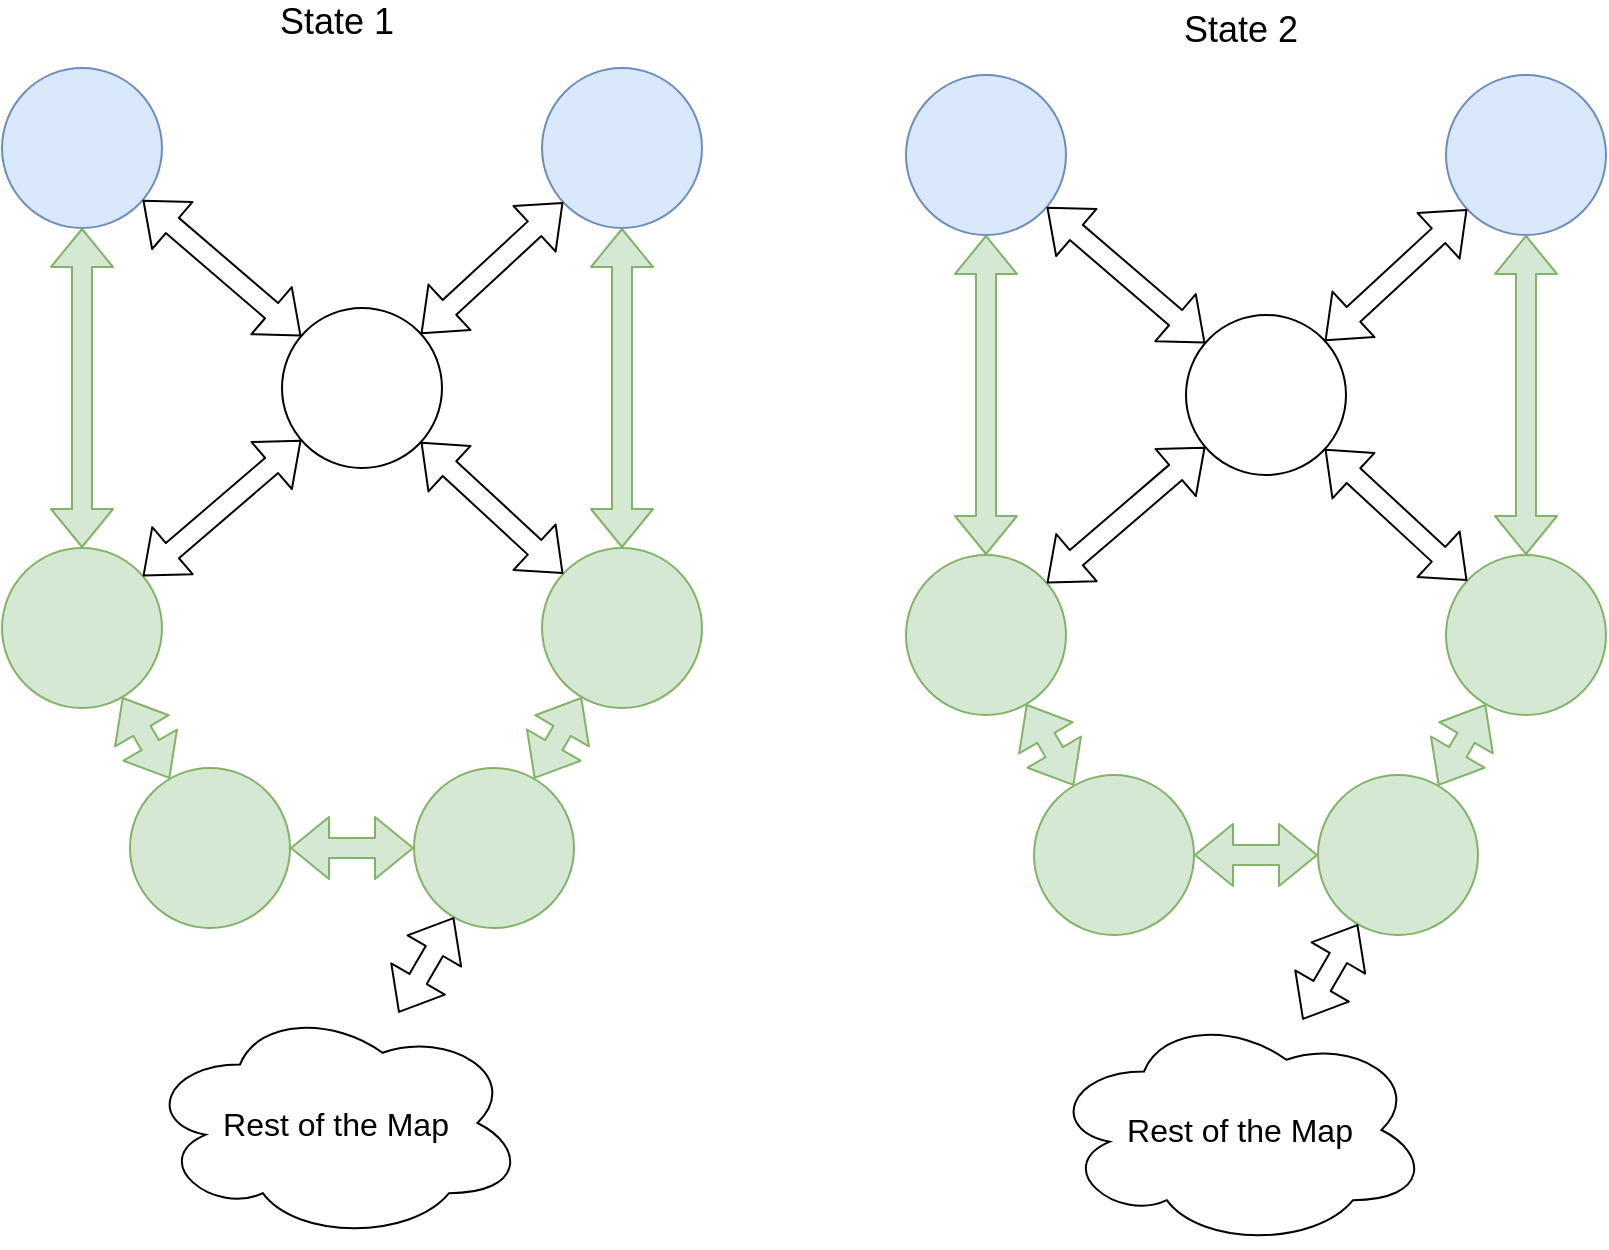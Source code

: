 <mxfile version="14.6.13" type="github">
  <diagram id="z6lxiCS5bTPtnJwJAkri" name="Page-1">
    <mxGraphModel dx="1422" dy="756" grid="0" gridSize="10" guides="1" tooltips="1" connect="1" arrows="1" fold="1" page="0" pageScale="1" pageWidth="827" pageHeight="1169" math="0" shadow="0">
      <root>
        <mxCell id="0" />
        <mxCell id="1" parent="0" />
        <mxCell id="Acn9G3id7ki6_PeFdA2S-1" value="" style="ellipse;whiteSpace=wrap;html=1;aspect=fixed;fillColor=#dae8fc;strokeColor=#6c8ebf;" parent="1" vertex="1">
          <mxGeometry x="170" y="130" width="80" height="80" as="geometry" />
        </mxCell>
        <mxCell id="Acn9G3id7ki6_PeFdA2S-2" value="" style="ellipse;whiteSpace=wrap;html=1;aspect=fixed;fillColor=#d5e8d4;strokeColor=#82b366;" parent="1" vertex="1">
          <mxGeometry x="170" y="370" width="80" height="80" as="geometry" />
        </mxCell>
        <mxCell id="Acn9G3id7ki6_PeFdA2S-3" value="" style="ellipse;whiteSpace=wrap;html=1;aspect=fixed;fillColor=#dae8fc;strokeColor=#6c8ebf;" parent="1" vertex="1">
          <mxGeometry x="440" y="130" width="80" height="80" as="geometry" />
        </mxCell>
        <mxCell id="Acn9G3id7ki6_PeFdA2S-4" value="" style="ellipse;whiteSpace=wrap;html=1;aspect=fixed;fillColor=#d5e8d4;strokeColor=#82b366;" parent="1" vertex="1">
          <mxGeometry x="440" y="370" width="80" height="80" as="geometry" />
        </mxCell>
        <mxCell id="1Ixk-NZFv9qU1EKzr9T6-3" value="" style="shape=image;html=1;verticalAlign=top;verticalLabelPosition=bottom;labelBackgroundColor=#ffffff;imageAspect=0;aspect=fixed;image=https://cdn4.iconfinder.com/data/icons/iconsimple-logotypes/512/android-128.png" vertex="1" parent="1">
          <mxGeometry x="456" y="146" width="48" height="48" as="geometry" />
        </mxCell>
        <mxCell id="1Ixk-NZFv9qU1EKzr9T6-4" value="" style="ellipse;whiteSpace=wrap;html=1;aspect=fixed;" vertex="1" parent="1">
          <mxGeometry x="310" y="250" width="80" height="80" as="geometry" />
        </mxCell>
        <mxCell id="1Ixk-NZFv9qU1EKzr9T6-5" value="" style="shape=flexArrow;endArrow=classic;startArrow=classic;html=1;" edge="1" parent="1" source="1Ixk-NZFv9qU1EKzr9T6-4" target="Acn9G3id7ki6_PeFdA2S-3">
          <mxGeometry width="100" height="100" relative="1" as="geometry">
            <mxPoint x="360" y="380" as="sourcePoint" />
            <mxPoint x="460" y="200" as="targetPoint" />
          </mxGeometry>
        </mxCell>
        <mxCell id="1Ixk-NZFv9qU1EKzr9T6-6" value="" style="shape=flexArrow;endArrow=classic;startArrow=classic;html=1;" edge="1" parent="1" source="1Ixk-NZFv9qU1EKzr9T6-4" target="Acn9G3id7ki6_PeFdA2S-4">
          <mxGeometry width="100" height="100" relative="1" as="geometry">
            <mxPoint x="360" y="300" as="sourcePoint" />
            <mxPoint x="460" y="280" as="targetPoint" />
          </mxGeometry>
        </mxCell>
        <mxCell id="1Ixk-NZFv9qU1EKzr9T6-7" value="" style="shape=flexArrow;endArrow=classic;startArrow=classic;html=1;" edge="1" parent="1" source="Acn9G3id7ki6_PeFdA2S-2" target="1Ixk-NZFv9qU1EKzr9T6-4">
          <mxGeometry width="100" height="100" relative="1" as="geometry">
            <mxPoint x="360" y="380" as="sourcePoint" />
            <mxPoint x="460" y="280" as="targetPoint" />
          </mxGeometry>
        </mxCell>
        <mxCell id="1Ixk-NZFv9qU1EKzr9T6-8" value="" style="shape=flexArrow;endArrow=classic;startArrow=classic;html=1;" edge="1" parent="1" source="1Ixk-NZFv9qU1EKzr9T6-4" target="Acn9G3id7ki6_PeFdA2S-1">
          <mxGeometry width="100" height="100" relative="1" as="geometry">
            <mxPoint x="360" y="380" as="sourcePoint" />
            <mxPoint x="220" y="250" as="targetPoint" />
          </mxGeometry>
        </mxCell>
        <mxCell id="1Ixk-NZFv9qU1EKzr9T6-9" value="" style="shape=flexArrow;endArrow=classic;startArrow=classic;html=1;fillColor=#d5e8d4;strokeColor=#82b366;" edge="1" parent="1" source="Acn9G3id7ki6_PeFdA2S-2" target="Acn9G3id7ki6_PeFdA2S-1">
          <mxGeometry width="100" height="100" relative="1" as="geometry">
            <mxPoint x="360" y="380" as="sourcePoint" />
            <mxPoint x="170" y="270" as="targetPoint" />
          </mxGeometry>
        </mxCell>
        <mxCell id="1Ixk-NZFv9qU1EKzr9T6-10" value="" style="shape=flexArrow;endArrow=classic;startArrow=classic;html=1;fillColor=#d5e8d4;strokeColor=#82b366;" edge="1" parent="1" source="Acn9G3id7ki6_PeFdA2S-4" target="Acn9G3id7ki6_PeFdA2S-3">
          <mxGeometry width="100" height="100" relative="1" as="geometry">
            <mxPoint x="360" y="380" as="sourcePoint" />
            <mxPoint x="460" y="280" as="targetPoint" />
          </mxGeometry>
        </mxCell>
        <mxCell id="1Ixk-NZFv9qU1EKzr9T6-12" value="" style="shape=image;html=1;verticalAlign=top;verticalLabelPosition=bottom;labelBackgroundColor=#ffffff;imageAspect=0;aspect=fixed;image=https://cdn3.iconfinder.com/data/icons/geek-3/24/R2D2_star_wars_droid_robot-128.png" vertex="1" parent="1">
          <mxGeometry x="186" y="146" width="48" height="48" as="geometry" />
        </mxCell>
        <mxCell id="1Ixk-NZFv9qU1EKzr9T6-13" value="" style="ellipse;whiteSpace=wrap;html=1;aspect=fixed;fillColor=#d5e8d4;strokeColor=#82b366;" vertex="1" parent="1">
          <mxGeometry x="234" y="480" width="80" height="80" as="geometry" />
        </mxCell>
        <mxCell id="1Ixk-NZFv9qU1EKzr9T6-14" value="" style="ellipse;whiteSpace=wrap;html=1;aspect=fixed;fillColor=#d5e8d4;strokeColor=#82b366;" vertex="1" parent="1">
          <mxGeometry x="376" y="480" width="80" height="80" as="geometry" />
        </mxCell>
        <mxCell id="1Ixk-NZFv9qU1EKzr9T6-15" value="" style="shape=flexArrow;endArrow=classic;startArrow=classic;html=1;fillColor=#d5e8d4;strokeColor=#82b366;" edge="1" parent="1" source="1Ixk-NZFv9qU1EKzr9T6-13" target="Acn9G3id7ki6_PeFdA2S-2">
          <mxGeometry width="100" height="100" relative="1" as="geometry">
            <mxPoint x="360" y="380" as="sourcePoint" />
            <mxPoint x="460" y="280" as="targetPoint" />
          </mxGeometry>
        </mxCell>
        <mxCell id="1Ixk-NZFv9qU1EKzr9T6-16" value="" style="shape=flexArrow;endArrow=classic;startArrow=classic;html=1;fillColor=#d5e8d4;strokeColor=#82b366;" edge="1" parent="1" source="1Ixk-NZFv9qU1EKzr9T6-14" target="Acn9G3id7ki6_PeFdA2S-4">
          <mxGeometry width="100" height="100" relative="1" as="geometry">
            <mxPoint x="360" y="380" as="sourcePoint" />
            <mxPoint x="460" y="280" as="targetPoint" />
          </mxGeometry>
        </mxCell>
        <mxCell id="1Ixk-NZFv9qU1EKzr9T6-17" value="" style="shape=flexArrow;endArrow=classic;startArrow=classic;html=1;fillColor=#d5e8d4;strokeColor=#82b366;" edge="1" parent="1" source="1Ixk-NZFv9qU1EKzr9T6-13" target="1Ixk-NZFv9qU1EKzr9T6-14">
          <mxGeometry width="100" height="100" relative="1" as="geometry">
            <mxPoint x="360" y="380" as="sourcePoint" />
            <mxPoint x="460" y="280" as="targetPoint" />
          </mxGeometry>
        </mxCell>
        <mxCell id="1Ixk-NZFv9qU1EKzr9T6-36" value="&lt;span style=&quot;font-size: 18px&quot;&gt;State 1&lt;/span&gt;" style="text;html=1;align=center;verticalAlign=middle;resizable=0;points=[];autosize=1;strokeColor=none;" vertex="1" parent="1">
          <mxGeometry x="303" y="97" width="67" height="20" as="geometry" />
        </mxCell>
        <mxCell id="1Ixk-NZFv9qU1EKzr9T6-40" value="&lt;font style=&quot;font-size: 16px&quot;&gt;Rest of the Map&lt;/font&gt;" style="ellipse;shape=cloud;whiteSpace=wrap;html=1;" vertex="1" parent="1">
          <mxGeometry x="241.5" y="599" width="190" height="117" as="geometry" />
        </mxCell>
        <mxCell id="1Ixk-NZFv9qU1EKzr9T6-41" value="" style="shape=flexArrow;endArrow=classic;startArrow=classic;html=1;" edge="1" parent="1" source="1Ixk-NZFv9qU1EKzr9T6-40" target="1Ixk-NZFv9qU1EKzr9T6-14">
          <mxGeometry width="100" height="100" relative="1" as="geometry">
            <mxPoint x="486" y="400" as="sourcePoint" />
            <mxPoint x="451" y="605" as="targetPoint" />
          </mxGeometry>
        </mxCell>
        <mxCell id="1Ixk-NZFv9qU1EKzr9T6-42" value="" style="ellipse;whiteSpace=wrap;html=1;aspect=fixed;fillColor=#dae8fc;strokeColor=#6c8ebf;" vertex="1" parent="1">
          <mxGeometry x="622" y="133.5" width="80" height="80" as="geometry" />
        </mxCell>
        <mxCell id="1Ixk-NZFv9qU1EKzr9T6-43" value="" style="ellipse;whiteSpace=wrap;html=1;aspect=fixed;fillColor=#d5e8d4;strokeColor=#82b366;" vertex="1" parent="1">
          <mxGeometry x="622" y="373.5" width="80" height="80" as="geometry" />
        </mxCell>
        <mxCell id="1Ixk-NZFv9qU1EKzr9T6-44" value="" style="ellipse;whiteSpace=wrap;html=1;aspect=fixed;fillColor=#dae8fc;strokeColor=#6c8ebf;" vertex="1" parent="1">
          <mxGeometry x="892" y="133.5" width="80" height="80" as="geometry" />
        </mxCell>
        <mxCell id="1Ixk-NZFv9qU1EKzr9T6-45" value="" style="ellipse;whiteSpace=wrap;html=1;aspect=fixed;fillColor=#d5e8d4;strokeColor=#82b366;" vertex="1" parent="1">
          <mxGeometry x="892" y="373.5" width="80" height="80" as="geometry" />
        </mxCell>
        <mxCell id="1Ixk-NZFv9qU1EKzr9T6-46" value="" style="shape=image;html=1;verticalAlign=top;verticalLabelPosition=bottom;labelBackgroundColor=#ffffff;imageAspect=0;aspect=fixed;image=https://cdn4.iconfinder.com/data/icons/iconsimple-logotypes/512/android-128.png" vertex="1" parent="1">
          <mxGeometry x="638" y="393" width="48" height="48" as="geometry" />
        </mxCell>
        <mxCell id="1Ixk-NZFv9qU1EKzr9T6-47" value="" style="ellipse;whiteSpace=wrap;html=1;aspect=fixed;" vertex="1" parent="1">
          <mxGeometry x="762" y="253.5" width="80" height="80" as="geometry" />
        </mxCell>
        <mxCell id="1Ixk-NZFv9qU1EKzr9T6-48" value="" style="shape=flexArrow;endArrow=classic;startArrow=classic;html=1;" edge="1" parent="1" source="1Ixk-NZFv9qU1EKzr9T6-47" target="1Ixk-NZFv9qU1EKzr9T6-44">
          <mxGeometry width="100" height="100" relative="1" as="geometry">
            <mxPoint x="812" y="383.5" as="sourcePoint" />
            <mxPoint x="912" y="203.5" as="targetPoint" />
          </mxGeometry>
        </mxCell>
        <mxCell id="1Ixk-NZFv9qU1EKzr9T6-49" value="" style="shape=flexArrow;endArrow=classic;startArrow=classic;html=1;" edge="1" parent="1" source="1Ixk-NZFv9qU1EKzr9T6-47" target="1Ixk-NZFv9qU1EKzr9T6-45">
          <mxGeometry width="100" height="100" relative="1" as="geometry">
            <mxPoint x="812" y="303.5" as="sourcePoint" />
            <mxPoint x="912" y="283.5" as="targetPoint" />
          </mxGeometry>
        </mxCell>
        <mxCell id="1Ixk-NZFv9qU1EKzr9T6-50" value="" style="shape=flexArrow;endArrow=classic;startArrow=classic;html=1;" edge="1" parent="1" source="1Ixk-NZFv9qU1EKzr9T6-43" target="1Ixk-NZFv9qU1EKzr9T6-47">
          <mxGeometry width="100" height="100" relative="1" as="geometry">
            <mxPoint x="812" y="383.5" as="sourcePoint" />
            <mxPoint x="912" y="283.5" as="targetPoint" />
          </mxGeometry>
        </mxCell>
        <mxCell id="1Ixk-NZFv9qU1EKzr9T6-51" value="" style="shape=flexArrow;endArrow=classic;startArrow=classic;html=1;" edge="1" parent="1" source="1Ixk-NZFv9qU1EKzr9T6-47" target="1Ixk-NZFv9qU1EKzr9T6-42">
          <mxGeometry width="100" height="100" relative="1" as="geometry">
            <mxPoint x="812" y="383.5" as="sourcePoint" />
            <mxPoint x="672" y="253.5" as="targetPoint" />
          </mxGeometry>
        </mxCell>
        <mxCell id="1Ixk-NZFv9qU1EKzr9T6-52" value="" style="shape=flexArrow;endArrow=classic;startArrow=classic;html=1;fillColor=#d5e8d4;strokeColor=#82b366;" edge="1" parent="1" source="1Ixk-NZFv9qU1EKzr9T6-43" target="1Ixk-NZFv9qU1EKzr9T6-42">
          <mxGeometry width="100" height="100" relative="1" as="geometry">
            <mxPoint x="812" y="383.5" as="sourcePoint" />
            <mxPoint x="622" y="273.5" as="targetPoint" />
          </mxGeometry>
        </mxCell>
        <mxCell id="1Ixk-NZFv9qU1EKzr9T6-53" value="" style="shape=flexArrow;endArrow=classic;startArrow=classic;html=1;fillColor=#d5e8d4;strokeColor=#82b366;" edge="1" parent="1" source="1Ixk-NZFv9qU1EKzr9T6-45" target="1Ixk-NZFv9qU1EKzr9T6-44">
          <mxGeometry width="100" height="100" relative="1" as="geometry">
            <mxPoint x="812" y="383.5" as="sourcePoint" />
            <mxPoint x="912" y="283.5" as="targetPoint" />
          </mxGeometry>
        </mxCell>
        <mxCell id="1Ixk-NZFv9qU1EKzr9T6-54" value="" style="shape=image;html=1;verticalAlign=top;verticalLabelPosition=bottom;labelBackgroundColor=#ffffff;imageAspect=0;aspect=fixed;image=https://cdn3.iconfinder.com/data/icons/geek-3/24/R2D2_star_wars_droid_robot-128.png" vertex="1" parent="1">
          <mxGeometry x="908" y="386" width="48" height="48" as="geometry" />
        </mxCell>
        <mxCell id="1Ixk-NZFv9qU1EKzr9T6-55" value="" style="ellipse;whiteSpace=wrap;html=1;aspect=fixed;fillColor=#d5e8d4;strokeColor=#82b366;" vertex="1" parent="1">
          <mxGeometry x="686" y="483.5" width="80" height="80" as="geometry" />
        </mxCell>
        <mxCell id="1Ixk-NZFv9qU1EKzr9T6-56" value="" style="ellipse;whiteSpace=wrap;html=1;aspect=fixed;fillColor=#d5e8d4;strokeColor=#82b366;" vertex="1" parent="1">
          <mxGeometry x="828" y="483.5" width="80" height="80" as="geometry" />
        </mxCell>
        <mxCell id="1Ixk-NZFv9qU1EKzr9T6-57" value="" style="shape=flexArrow;endArrow=classic;startArrow=classic;html=1;fillColor=#d5e8d4;strokeColor=#82b366;" edge="1" parent="1" source="1Ixk-NZFv9qU1EKzr9T6-55" target="1Ixk-NZFv9qU1EKzr9T6-43">
          <mxGeometry width="100" height="100" relative="1" as="geometry">
            <mxPoint x="812" y="383.5" as="sourcePoint" />
            <mxPoint x="912" y="283.5" as="targetPoint" />
          </mxGeometry>
        </mxCell>
        <mxCell id="1Ixk-NZFv9qU1EKzr9T6-58" value="" style="shape=flexArrow;endArrow=classic;startArrow=classic;html=1;fillColor=#d5e8d4;strokeColor=#82b366;" edge="1" parent="1" source="1Ixk-NZFv9qU1EKzr9T6-56" target="1Ixk-NZFv9qU1EKzr9T6-45">
          <mxGeometry width="100" height="100" relative="1" as="geometry">
            <mxPoint x="812" y="383.5" as="sourcePoint" />
            <mxPoint x="912" y="283.5" as="targetPoint" />
          </mxGeometry>
        </mxCell>
        <mxCell id="1Ixk-NZFv9qU1EKzr9T6-59" value="" style="shape=flexArrow;endArrow=classic;startArrow=classic;html=1;fillColor=#d5e8d4;strokeColor=#82b366;" edge="1" parent="1" source="1Ixk-NZFv9qU1EKzr9T6-55" target="1Ixk-NZFv9qU1EKzr9T6-56">
          <mxGeometry width="100" height="100" relative="1" as="geometry">
            <mxPoint x="812" y="383.5" as="sourcePoint" />
            <mxPoint x="912" y="283.5" as="targetPoint" />
          </mxGeometry>
        </mxCell>
        <mxCell id="1Ixk-NZFv9qU1EKzr9T6-60" value="&lt;span style=&quot;font-size: 18px&quot;&gt;State 2&lt;/span&gt;" style="text;html=1;align=center;verticalAlign=middle;resizable=0;points=[];autosize=1;strokeColor=none;" vertex="1" parent="1">
          <mxGeometry x="755" y="100.5" width="67" height="20" as="geometry" />
        </mxCell>
        <mxCell id="1Ixk-NZFv9qU1EKzr9T6-61" value="&lt;font style=&quot;font-size: 16px&quot;&gt;Rest of the Map&lt;/font&gt;" style="ellipse;shape=cloud;whiteSpace=wrap;html=1;" vertex="1" parent="1">
          <mxGeometry x="693.5" y="602.5" width="190" height="117" as="geometry" />
        </mxCell>
        <mxCell id="1Ixk-NZFv9qU1EKzr9T6-62" value="" style="shape=flexArrow;endArrow=classic;startArrow=classic;html=1;" edge="1" parent="1" source="1Ixk-NZFv9qU1EKzr9T6-61" target="1Ixk-NZFv9qU1EKzr9T6-56">
          <mxGeometry width="100" height="100" relative="1" as="geometry">
            <mxPoint x="938" y="403.5" as="sourcePoint" />
            <mxPoint x="903" y="608.5" as="targetPoint" />
          </mxGeometry>
        </mxCell>
      </root>
    </mxGraphModel>
  </diagram>
</mxfile>
